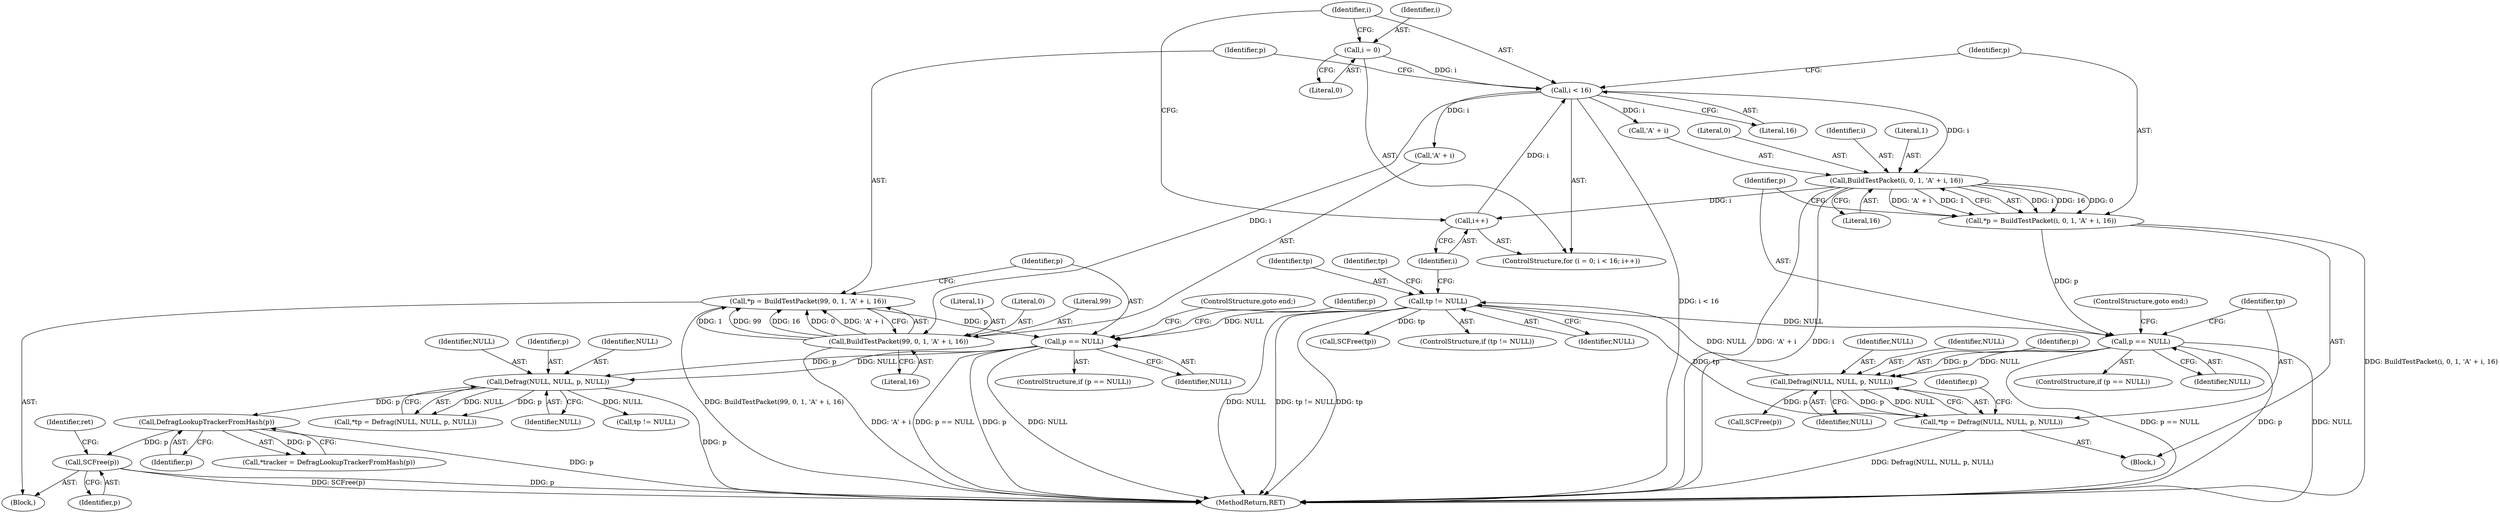 digraph "1_suricata_4a04f814b15762eb446a5ead4d69d021512df6f8_9@pointer" {
"1000226" [label="(Call,SCFree(p))"];
"1000212" [label="(Call,DefragLookupTrackerFromHash(p))"];
"1000196" [label="(Call,Defrag(NULL, NULL, p, NULL))"];
"1000178" [label="(Call,p == NULL)"];
"1000167" [label="(Call,*p = BuildTestPacket(99, 0, 1, 'A' + i, 16))"];
"1000169" [label="(Call,BuildTestPacket(99, 0, 1, 'A' + i, 16))"];
"1000126" [label="(Call,i < 16)"];
"1000129" [label="(Call,i++)"];
"1000135" [label="(Call,BuildTestPacket(i, 0, 1, 'A' + i, 16))"];
"1000123" [label="(Call,i = 0)"];
"1000159" [label="(Call,tp != NULL)"];
"1000149" [label="(Call,*tp = Defrag(NULL, NULL, p, NULL))"];
"1000151" [label="(Call,Defrag(NULL, NULL, p, NULL))"];
"1000144" [label="(Call,p == NULL)"];
"1000133" [label="(Call,*p = BuildTestPacket(i, 0, 1, 'A' + i, 16))"];
"1000226" [label="(Call,SCFree(p))"];
"1000167" [label="(Call,*p = BuildTestPacket(99, 0, 1, 'A' + i, 16))"];
"1000123" [label="(Call,i = 0)"];
"1000131" [label="(Block,)"];
"1000145" [label="(Identifier,p)"];
"1000173" [label="(Call,'A' + i)"];
"1000179" [label="(Identifier,p)"];
"1000213" [label="(Identifier,p)"];
"1000169" [label="(Call,BuildTestPacket(99, 0, 1, 'A' + i, 16))"];
"1000168" [label="(Identifier,p)"];
"1000159" [label="(Call,tp != NULL)"];
"1000137" [label="(Literal,0)"];
"1000151" [label="(Call,Defrag(NULL, NULL, p, NULL))"];
"1000172" [label="(Literal,1)"];
"1000143" [label="(ControlStructure,if (p == NULL))"];
"1000155" [label="(Identifier,NULL)"];
"1000153" [label="(Identifier,NULL)"];
"1000150" [label="(Identifier,tp)"];
"1000210" [label="(Call,*tracker = DefragLookupTrackerFromHash(p))"];
"1000198" [label="(Identifier,NULL)"];
"1000152" [label="(Identifier,NULL)"];
"1000194" [label="(Call,*tp = Defrag(NULL, NULL, p, NULL))"];
"1000156" [label="(Call,SCFree(p))"];
"1000171" [label="(Literal,0)"];
"1000130" [label="(Identifier,i)"];
"1000125" [label="(Literal,0)"];
"1000136" [label="(Identifier,i)"];
"1000163" [label="(Call,SCFree(tp))"];
"1000160" [label="(Identifier,tp)"];
"1000181" [label="(ControlStructure,goto end;)"];
"1000176" [label="(Literal,16)"];
"1000127" [label="(Identifier,i)"];
"1000134" [label="(Identifier,p)"];
"1000128" [label="(Literal,16)"];
"1000126" [label="(Call,i < 16)"];
"1000135" [label="(Call,BuildTestPacket(i, 0, 1, 'A' + i, 16))"];
"1000158" [label="(ControlStructure,if (tp != NULL))"];
"1000196" [label="(Call,Defrag(NULL, NULL, p, NULL))"];
"1000212" [label="(Call,DefragLookupTrackerFromHash(p))"];
"1000185" [label="(Identifier,p)"];
"1000200" [label="(Identifier,NULL)"];
"1000177" [label="(ControlStructure,if (p == NULL))"];
"1000154" [label="(Identifier,p)"];
"1000122" [label="(ControlStructure,for (i = 0; i < 16; i++))"];
"1000105" [label="(Block,)"];
"1000202" [label="(Call,tp != NULL)"];
"1000157" [label="(Identifier,p)"];
"1000229" [label="(Identifier,ret)"];
"1000139" [label="(Call,'A' + i)"];
"1000133" [label="(Call,*p = BuildTestPacket(i, 0, 1, 'A' + i, 16))"];
"1000147" [label="(ControlStructure,goto end;)"];
"1000170" [label="(Literal,99)"];
"1000144" [label="(Call,p == NULL)"];
"1000164" [label="(Identifier,tp)"];
"1000180" [label="(Identifier,NULL)"];
"1000149" [label="(Call,*tp = Defrag(NULL, NULL, p, NULL))"];
"1000178" [label="(Call,p == NULL)"];
"1000146" [label="(Identifier,NULL)"];
"1000142" [label="(Literal,16)"];
"1000161" [label="(Identifier,NULL)"];
"1000197" [label="(Identifier,NULL)"];
"1000199" [label="(Identifier,p)"];
"1000129" [label="(Call,i++)"];
"1000227" [label="(Identifier,p)"];
"1000138" [label="(Literal,1)"];
"1000235" [label="(MethodReturn,RET)"];
"1000124" [label="(Identifier,i)"];
"1000226" -> "1000105"  [label="AST: "];
"1000226" -> "1000227"  [label="CFG: "];
"1000227" -> "1000226"  [label="AST: "];
"1000229" -> "1000226"  [label="CFG: "];
"1000226" -> "1000235"  [label="DDG: SCFree(p)"];
"1000226" -> "1000235"  [label="DDG: p"];
"1000212" -> "1000226"  [label="DDG: p"];
"1000212" -> "1000210"  [label="AST: "];
"1000212" -> "1000213"  [label="CFG: "];
"1000213" -> "1000212"  [label="AST: "];
"1000210" -> "1000212"  [label="CFG: "];
"1000212" -> "1000235"  [label="DDG: p"];
"1000212" -> "1000210"  [label="DDG: p"];
"1000196" -> "1000212"  [label="DDG: p"];
"1000196" -> "1000194"  [label="AST: "];
"1000196" -> "1000200"  [label="CFG: "];
"1000197" -> "1000196"  [label="AST: "];
"1000198" -> "1000196"  [label="AST: "];
"1000199" -> "1000196"  [label="AST: "];
"1000200" -> "1000196"  [label="AST: "];
"1000194" -> "1000196"  [label="CFG: "];
"1000196" -> "1000235"  [label="DDG: p"];
"1000196" -> "1000194"  [label="DDG: NULL"];
"1000196" -> "1000194"  [label="DDG: p"];
"1000178" -> "1000196"  [label="DDG: NULL"];
"1000178" -> "1000196"  [label="DDG: p"];
"1000196" -> "1000202"  [label="DDG: NULL"];
"1000178" -> "1000177"  [label="AST: "];
"1000178" -> "1000180"  [label="CFG: "];
"1000179" -> "1000178"  [label="AST: "];
"1000180" -> "1000178"  [label="AST: "];
"1000181" -> "1000178"  [label="CFG: "];
"1000185" -> "1000178"  [label="CFG: "];
"1000178" -> "1000235"  [label="DDG: p == NULL"];
"1000178" -> "1000235"  [label="DDG: p"];
"1000178" -> "1000235"  [label="DDG: NULL"];
"1000167" -> "1000178"  [label="DDG: p"];
"1000159" -> "1000178"  [label="DDG: NULL"];
"1000167" -> "1000105"  [label="AST: "];
"1000167" -> "1000169"  [label="CFG: "];
"1000168" -> "1000167"  [label="AST: "];
"1000169" -> "1000167"  [label="AST: "];
"1000179" -> "1000167"  [label="CFG: "];
"1000167" -> "1000235"  [label="DDG: BuildTestPacket(99, 0, 1, 'A' + i, 16)"];
"1000169" -> "1000167"  [label="DDG: 1"];
"1000169" -> "1000167"  [label="DDG: 99"];
"1000169" -> "1000167"  [label="DDG: 16"];
"1000169" -> "1000167"  [label="DDG: 0"];
"1000169" -> "1000167"  [label="DDG: 'A' + i"];
"1000169" -> "1000176"  [label="CFG: "];
"1000170" -> "1000169"  [label="AST: "];
"1000171" -> "1000169"  [label="AST: "];
"1000172" -> "1000169"  [label="AST: "];
"1000173" -> "1000169"  [label="AST: "];
"1000176" -> "1000169"  [label="AST: "];
"1000169" -> "1000235"  [label="DDG: 'A' + i"];
"1000126" -> "1000169"  [label="DDG: i"];
"1000126" -> "1000122"  [label="AST: "];
"1000126" -> "1000128"  [label="CFG: "];
"1000127" -> "1000126"  [label="AST: "];
"1000128" -> "1000126"  [label="AST: "];
"1000134" -> "1000126"  [label="CFG: "];
"1000168" -> "1000126"  [label="CFG: "];
"1000126" -> "1000235"  [label="DDG: i < 16"];
"1000129" -> "1000126"  [label="DDG: i"];
"1000123" -> "1000126"  [label="DDG: i"];
"1000126" -> "1000135"  [label="DDG: i"];
"1000126" -> "1000139"  [label="DDG: i"];
"1000126" -> "1000173"  [label="DDG: i"];
"1000129" -> "1000122"  [label="AST: "];
"1000129" -> "1000130"  [label="CFG: "];
"1000130" -> "1000129"  [label="AST: "];
"1000127" -> "1000129"  [label="CFG: "];
"1000135" -> "1000129"  [label="DDG: i"];
"1000135" -> "1000133"  [label="AST: "];
"1000135" -> "1000142"  [label="CFG: "];
"1000136" -> "1000135"  [label="AST: "];
"1000137" -> "1000135"  [label="AST: "];
"1000138" -> "1000135"  [label="AST: "];
"1000139" -> "1000135"  [label="AST: "];
"1000142" -> "1000135"  [label="AST: "];
"1000133" -> "1000135"  [label="CFG: "];
"1000135" -> "1000235"  [label="DDG: 'A' + i"];
"1000135" -> "1000235"  [label="DDG: i"];
"1000135" -> "1000133"  [label="DDG: i"];
"1000135" -> "1000133"  [label="DDG: 16"];
"1000135" -> "1000133"  [label="DDG: 0"];
"1000135" -> "1000133"  [label="DDG: 'A' + i"];
"1000135" -> "1000133"  [label="DDG: 1"];
"1000123" -> "1000122"  [label="AST: "];
"1000123" -> "1000125"  [label="CFG: "];
"1000124" -> "1000123"  [label="AST: "];
"1000125" -> "1000123"  [label="AST: "];
"1000127" -> "1000123"  [label="CFG: "];
"1000159" -> "1000158"  [label="AST: "];
"1000159" -> "1000161"  [label="CFG: "];
"1000160" -> "1000159"  [label="AST: "];
"1000161" -> "1000159"  [label="AST: "];
"1000164" -> "1000159"  [label="CFG: "];
"1000130" -> "1000159"  [label="CFG: "];
"1000159" -> "1000235"  [label="DDG: tp != NULL"];
"1000159" -> "1000235"  [label="DDG: tp"];
"1000159" -> "1000235"  [label="DDG: NULL"];
"1000159" -> "1000144"  [label="DDG: NULL"];
"1000149" -> "1000159"  [label="DDG: tp"];
"1000151" -> "1000159"  [label="DDG: NULL"];
"1000159" -> "1000163"  [label="DDG: tp"];
"1000149" -> "1000131"  [label="AST: "];
"1000149" -> "1000151"  [label="CFG: "];
"1000150" -> "1000149"  [label="AST: "];
"1000151" -> "1000149"  [label="AST: "];
"1000157" -> "1000149"  [label="CFG: "];
"1000149" -> "1000235"  [label="DDG: Defrag(NULL, NULL, p, NULL)"];
"1000151" -> "1000149"  [label="DDG: NULL"];
"1000151" -> "1000149"  [label="DDG: p"];
"1000151" -> "1000155"  [label="CFG: "];
"1000152" -> "1000151"  [label="AST: "];
"1000153" -> "1000151"  [label="AST: "];
"1000154" -> "1000151"  [label="AST: "];
"1000155" -> "1000151"  [label="AST: "];
"1000144" -> "1000151"  [label="DDG: NULL"];
"1000144" -> "1000151"  [label="DDG: p"];
"1000151" -> "1000156"  [label="DDG: p"];
"1000144" -> "1000143"  [label="AST: "];
"1000144" -> "1000146"  [label="CFG: "];
"1000145" -> "1000144"  [label="AST: "];
"1000146" -> "1000144"  [label="AST: "];
"1000147" -> "1000144"  [label="CFG: "];
"1000150" -> "1000144"  [label="CFG: "];
"1000144" -> "1000235"  [label="DDG: p == NULL"];
"1000144" -> "1000235"  [label="DDG: p"];
"1000144" -> "1000235"  [label="DDG: NULL"];
"1000133" -> "1000144"  [label="DDG: p"];
"1000133" -> "1000131"  [label="AST: "];
"1000134" -> "1000133"  [label="AST: "];
"1000145" -> "1000133"  [label="CFG: "];
"1000133" -> "1000235"  [label="DDG: BuildTestPacket(i, 0, 1, 'A' + i, 16)"];
}
